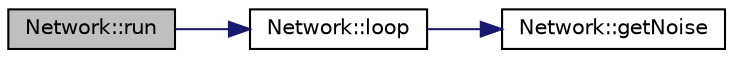 digraph "Network::run"
{
  edge [fontname="Helvetica",fontsize="10",labelfontname="Helvetica",labelfontsize="10"];
  node [fontname="Helvetica",fontsize="10",shape=record];
  rankdir="LR";
  Node23 [label="Network::run",height=0.2,width=0.4,color="black", fillcolor="grey75", style="filled", fontcolor="black"];
  Node23 -> Node24 [color="midnightblue",fontsize="10",style="solid",fontname="Helvetica"];
  Node24 [label="Network::loop",height=0.2,width=0.4,color="black", fillcolor="white", style="filled",URL="$class_network.html#a163ac3a53b8ef0e228258fc0b6c30759",tooltip="represents one loop (one time increment ∆t) "];
  Node24 -> Node25 [color="midnightblue",fontsize="10",style="solid",fontname="Helvetica"];
  Node25 [label="Network::getNoise",height=0.2,width=0.4,color="black", fillcolor="white", style="filled",URL="$class_network.html#a8530afa201977ab3685c5d689c95cf43",tooltip="random background noise generator "];
}

